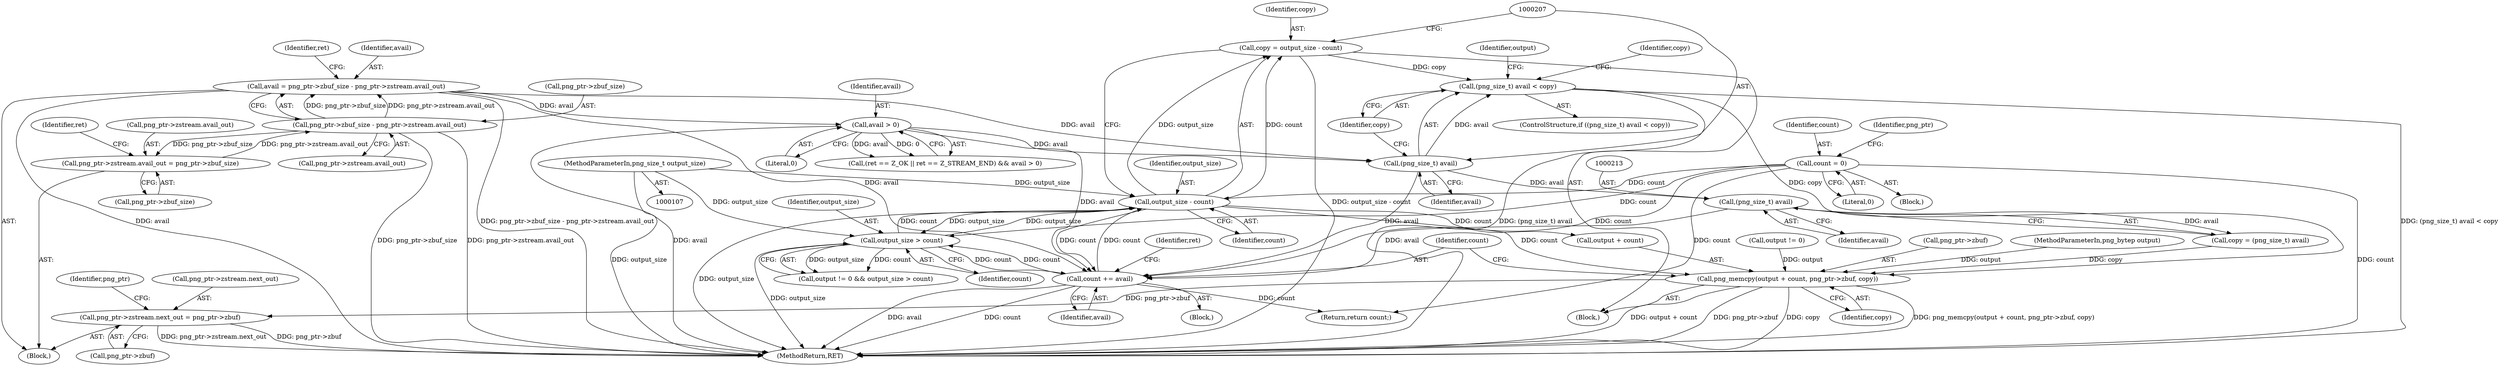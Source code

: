 digraph "0_Chrome_4cf106cdb83dd6b35d3b26d06cc67d1d2d99041e@API" {
"1000199" [label="(Call,copy = output_size - count)"];
"1000201" [label="(Call,output_size - count)"];
"1000194" [label="(Call,output_size > count)"];
"1000112" [label="(MethodParameterIn,png_size_t output_size)"];
"1000115" [label="(Call,count = 0)"];
"1000223" [label="(Call,count += avail)"];
"1000185" [label="(Call,avail > 0)"];
"1000165" [label="(Call,avail = png_ptr->zbuf_size - png_ptr->zstream.avail_out)"];
"1000167" [label="(Call,png_ptr->zbuf_size - png_ptr->zstream.avail_out)"];
"1000148" [label="(Call,png_ptr->zstream.avail_out = png_ptr->zbuf_size)"];
"1000212" [label="(Call,(png_size_t) avail)"];
"1000206" [label="(Call,(png_size_t) avail)"];
"1000205" [label="(Call,(png_size_t) avail < copy)"];
"1000215" [label="(Call,png_memcpy(output + count, png_ptr->zbuf, copy))"];
"1000139" [label="(Call,png_ptr->zstream.next_out = png_ptr->zbuf)"];
"1000121" [label="(Identifier,png_ptr)"];
"1000195" [label="(Identifier,output_size)"];
"1000206" [label="(Call,(png_size_t) avail)"];
"1000223" [label="(Call,count += avail)"];
"1000208" [label="(Identifier,avail)"];
"1000204" [label="(ControlStructure,if ((png_size_t) avail < copy))"];
"1000228" [label="(Identifier,ret)"];
"1000185" [label="(Call,avail > 0)"];
"1000151" [label="(Identifier,png_ptr)"];
"1000211" [label="(Identifier,copy)"];
"1000187" [label="(Literal,0)"];
"1000247" [label="(Return,return count;)"];
"1000216" [label="(Call,output + count)"];
"1000225" [label="(Identifier,avail)"];
"1000148" [label="(Call,png_ptr->zstream.avail_out = png_ptr->zbuf_size)"];
"1000158" [label="(Identifier,ret)"];
"1000222" [label="(Identifier,copy)"];
"1000113" [label="(Block,)"];
"1000145" [label="(Call,png_ptr->zbuf)"];
"1000201" [label="(Call,output_size - count)"];
"1000112" [label="(MethodParameterIn,png_size_t output_size)"];
"1000177" [label="(Call,(ret == Z_OK || ret == Z_STREAM_END) && avail > 0)"];
"1000115" [label="(Call,count = 0)"];
"1000180" [label="(Identifier,ret)"];
"1000168" [label="(Call,png_ptr->zbuf_size)"];
"1000140" [label="(Call,png_ptr->zstream.next_out)"];
"1000196" [label="(Identifier,count)"];
"1000303" [label="(MethodReturn,RET)"];
"1000202" [label="(Identifier,output_size)"];
"1000171" [label="(Call,png_ptr->zstream.avail_out)"];
"1000194" [label="(Call,output_size > count)"];
"1000116" [label="(Identifier,count)"];
"1000219" [label="(Call,png_ptr->zbuf)"];
"1000215" [label="(Call,png_memcpy(output + count, png_ptr->zbuf, copy))"];
"1000199" [label="(Call,copy = output_size - count)"];
"1000205" [label="(Call,(png_size_t) avail < copy)"];
"1000200" [label="(Identifier,copy)"];
"1000209" [label="(Identifier,copy)"];
"1000111" [label="(MethodParameterIn,png_bytep output)"];
"1000214" [label="(Identifier,avail)"];
"1000212" [label="(Call,(png_size_t) avail)"];
"1000136" [label="(Block,)"];
"1000188" [label="(Block,)"];
"1000197" [label="(Block,)"];
"1000210" [label="(Call,copy = (png_size_t) avail)"];
"1000149" [label="(Call,png_ptr->zstream.avail_out)"];
"1000139" [label="(Call,png_ptr->zstream.next_out = png_ptr->zbuf)"];
"1000117" [label="(Literal,0)"];
"1000217" [label="(Identifier,output)"];
"1000224" [label="(Identifier,count)"];
"1000154" [label="(Call,png_ptr->zbuf_size)"];
"1000203" [label="(Identifier,count)"];
"1000166" [label="(Identifier,avail)"];
"1000167" [label="(Call,png_ptr->zbuf_size - png_ptr->zstream.avail_out)"];
"1000165" [label="(Call,avail = png_ptr->zbuf_size - png_ptr->zstream.avail_out)"];
"1000191" [label="(Call,output != 0)"];
"1000186" [label="(Identifier,avail)"];
"1000190" [label="(Call,output != 0 && output_size > count)"];
"1000199" -> "1000197"  [label="AST: "];
"1000199" -> "1000201"  [label="CFG: "];
"1000200" -> "1000199"  [label="AST: "];
"1000201" -> "1000199"  [label="AST: "];
"1000207" -> "1000199"  [label="CFG: "];
"1000199" -> "1000303"  [label="DDG: output_size - count"];
"1000201" -> "1000199"  [label="DDG: output_size"];
"1000201" -> "1000199"  [label="DDG: count"];
"1000199" -> "1000205"  [label="DDG: copy"];
"1000201" -> "1000203"  [label="CFG: "];
"1000202" -> "1000201"  [label="AST: "];
"1000203" -> "1000201"  [label="AST: "];
"1000201" -> "1000303"  [label="DDG: output_size"];
"1000201" -> "1000194"  [label="DDG: output_size"];
"1000194" -> "1000201"  [label="DDG: output_size"];
"1000194" -> "1000201"  [label="DDG: count"];
"1000112" -> "1000201"  [label="DDG: output_size"];
"1000115" -> "1000201"  [label="DDG: count"];
"1000223" -> "1000201"  [label="DDG: count"];
"1000201" -> "1000215"  [label="DDG: count"];
"1000201" -> "1000216"  [label="DDG: count"];
"1000201" -> "1000223"  [label="DDG: count"];
"1000194" -> "1000190"  [label="AST: "];
"1000194" -> "1000196"  [label="CFG: "];
"1000195" -> "1000194"  [label="AST: "];
"1000196" -> "1000194"  [label="AST: "];
"1000190" -> "1000194"  [label="CFG: "];
"1000194" -> "1000303"  [label="DDG: output_size"];
"1000194" -> "1000190"  [label="DDG: output_size"];
"1000194" -> "1000190"  [label="DDG: count"];
"1000112" -> "1000194"  [label="DDG: output_size"];
"1000115" -> "1000194"  [label="DDG: count"];
"1000223" -> "1000194"  [label="DDG: count"];
"1000194" -> "1000223"  [label="DDG: count"];
"1000112" -> "1000107"  [label="AST: "];
"1000112" -> "1000303"  [label="DDG: output_size"];
"1000115" -> "1000113"  [label="AST: "];
"1000115" -> "1000117"  [label="CFG: "];
"1000116" -> "1000115"  [label="AST: "];
"1000117" -> "1000115"  [label="AST: "];
"1000121" -> "1000115"  [label="CFG: "];
"1000115" -> "1000303"  [label="DDG: count"];
"1000115" -> "1000223"  [label="DDG: count"];
"1000115" -> "1000247"  [label="DDG: count"];
"1000223" -> "1000188"  [label="AST: "];
"1000223" -> "1000225"  [label="CFG: "];
"1000224" -> "1000223"  [label="AST: "];
"1000225" -> "1000223"  [label="AST: "];
"1000228" -> "1000223"  [label="CFG: "];
"1000223" -> "1000303"  [label="DDG: avail"];
"1000223" -> "1000303"  [label="DDG: count"];
"1000185" -> "1000223"  [label="DDG: avail"];
"1000212" -> "1000223"  [label="DDG: avail"];
"1000165" -> "1000223"  [label="DDG: avail"];
"1000206" -> "1000223"  [label="DDG: avail"];
"1000223" -> "1000247"  [label="DDG: count"];
"1000185" -> "1000177"  [label="AST: "];
"1000185" -> "1000187"  [label="CFG: "];
"1000186" -> "1000185"  [label="AST: "];
"1000187" -> "1000185"  [label="AST: "];
"1000177" -> "1000185"  [label="CFG: "];
"1000185" -> "1000303"  [label="DDG: avail"];
"1000185" -> "1000177"  [label="DDG: avail"];
"1000185" -> "1000177"  [label="DDG: 0"];
"1000165" -> "1000185"  [label="DDG: avail"];
"1000185" -> "1000206"  [label="DDG: avail"];
"1000165" -> "1000136"  [label="AST: "];
"1000165" -> "1000167"  [label="CFG: "];
"1000166" -> "1000165"  [label="AST: "];
"1000167" -> "1000165"  [label="AST: "];
"1000180" -> "1000165"  [label="CFG: "];
"1000165" -> "1000303"  [label="DDG: avail"];
"1000165" -> "1000303"  [label="DDG: png_ptr->zbuf_size - png_ptr->zstream.avail_out"];
"1000167" -> "1000165"  [label="DDG: png_ptr->zbuf_size"];
"1000167" -> "1000165"  [label="DDG: png_ptr->zstream.avail_out"];
"1000165" -> "1000206"  [label="DDG: avail"];
"1000167" -> "1000171"  [label="CFG: "];
"1000168" -> "1000167"  [label="AST: "];
"1000171" -> "1000167"  [label="AST: "];
"1000167" -> "1000303"  [label="DDG: png_ptr->zbuf_size"];
"1000167" -> "1000303"  [label="DDG: png_ptr->zstream.avail_out"];
"1000167" -> "1000148"  [label="DDG: png_ptr->zbuf_size"];
"1000148" -> "1000167"  [label="DDG: png_ptr->zstream.avail_out"];
"1000148" -> "1000136"  [label="AST: "];
"1000148" -> "1000154"  [label="CFG: "];
"1000149" -> "1000148"  [label="AST: "];
"1000154" -> "1000148"  [label="AST: "];
"1000158" -> "1000148"  [label="CFG: "];
"1000212" -> "1000210"  [label="AST: "];
"1000212" -> "1000214"  [label="CFG: "];
"1000213" -> "1000212"  [label="AST: "];
"1000214" -> "1000212"  [label="AST: "];
"1000210" -> "1000212"  [label="CFG: "];
"1000212" -> "1000210"  [label="DDG: avail"];
"1000206" -> "1000212"  [label="DDG: avail"];
"1000206" -> "1000205"  [label="AST: "];
"1000206" -> "1000208"  [label="CFG: "];
"1000207" -> "1000206"  [label="AST: "];
"1000208" -> "1000206"  [label="AST: "];
"1000209" -> "1000206"  [label="CFG: "];
"1000206" -> "1000205"  [label="DDG: avail"];
"1000205" -> "1000204"  [label="AST: "];
"1000205" -> "1000209"  [label="CFG: "];
"1000209" -> "1000205"  [label="AST: "];
"1000211" -> "1000205"  [label="CFG: "];
"1000217" -> "1000205"  [label="CFG: "];
"1000205" -> "1000303"  [label="DDG: (png_size_t) avail"];
"1000205" -> "1000303"  [label="DDG: (png_size_t) avail < copy"];
"1000205" -> "1000215"  [label="DDG: copy"];
"1000215" -> "1000197"  [label="AST: "];
"1000215" -> "1000222"  [label="CFG: "];
"1000216" -> "1000215"  [label="AST: "];
"1000219" -> "1000215"  [label="AST: "];
"1000222" -> "1000215"  [label="AST: "];
"1000224" -> "1000215"  [label="CFG: "];
"1000215" -> "1000303"  [label="DDG: output + count"];
"1000215" -> "1000303"  [label="DDG: png_ptr->zbuf"];
"1000215" -> "1000303"  [label="DDG: copy"];
"1000215" -> "1000303"  [label="DDG: png_memcpy(output + count, png_ptr->zbuf, copy)"];
"1000215" -> "1000139"  [label="DDG: png_ptr->zbuf"];
"1000191" -> "1000215"  [label="DDG: output"];
"1000111" -> "1000215"  [label="DDG: output"];
"1000210" -> "1000215"  [label="DDG: copy"];
"1000139" -> "1000136"  [label="AST: "];
"1000139" -> "1000145"  [label="CFG: "];
"1000140" -> "1000139"  [label="AST: "];
"1000145" -> "1000139"  [label="AST: "];
"1000151" -> "1000139"  [label="CFG: "];
"1000139" -> "1000303"  [label="DDG: png_ptr->zstream.next_out"];
"1000139" -> "1000303"  [label="DDG: png_ptr->zbuf"];
}
